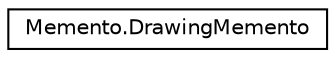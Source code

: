 digraph "Graphical Class Hierarchy"
{
 // LATEX_PDF_SIZE
  edge [fontname="Helvetica",fontsize="10",labelfontname="Helvetica",labelfontsize="10"];
  node [fontname="Helvetica",fontsize="10",shape=record];
  rankdir="LR";
  Node0 [label="Memento.DrawingMemento",height=0.2,width=0.4,color="black", fillcolor="white", style="filled",URL="$class_memento_1_1_drawing_memento.html",tooltip="Drawing memento - wrapper for an Image object"];
}
